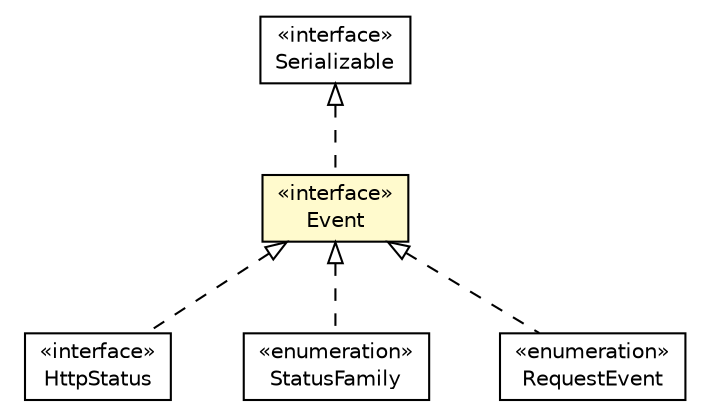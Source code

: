 #!/usr/local/bin/dot
#
# Class diagram 
# Generated by UMLGraph version R5_6-24-gf6e263 (http://www.umlgraph.org/)
#

digraph G {
	edge [fontname="Helvetica",fontsize=10,labelfontname="Helvetica",labelfontsize=10];
	node [fontname="Helvetica",fontsize=10,shape=plaintext];
	nodesep=0.25;
	ranksep=0.5;
	// io.reinert.requestor.core.HttpStatus
	c17010 [label=<<table title="io.reinert.requestor.core.HttpStatus" border="0" cellborder="1" cellspacing="0" cellpadding="2" port="p" href="./HttpStatus.html">
		<tr><td><table border="0" cellspacing="0" cellpadding="1">
<tr><td align="center" balign="center"> &#171;interface&#187; </td></tr>
<tr><td align="center" balign="center"> HttpStatus </td></tr>
		</table></td></tr>
		</table>>, URL="./HttpStatus.html", fontname="Helvetica", fontcolor="black", fontsize=10.0];
	// io.reinert.requestor.core.StatusFamily
	c17058 [label=<<table title="io.reinert.requestor.core.StatusFamily" border="0" cellborder="1" cellspacing="0" cellpadding="2" port="p" href="./StatusFamily.html">
		<tr><td><table border="0" cellspacing="0" cellpadding="1">
<tr><td align="center" balign="center"> &#171;enumeration&#187; </td></tr>
<tr><td align="center" balign="center"> StatusFamily </td></tr>
		</table></td></tr>
		</table>>, URL="./StatusFamily.html", fontname="Helvetica", fontcolor="black", fontsize=10.0];
	// io.reinert.requestor.core.Event
	c17091 [label=<<table title="io.reinert.requestor.core.Event" border="0" cellborder="1" cellspacing="0" cellpadding="2" port="p" bgcolor="lemonChiffon" href="./Event.html">
		<tr><td><table border="0" cellspacing="0" cellpadding="1">
<tr><td align="center" balign="center"> &#171;interface&#187; </td></tr>
<tr><td align="center" balign="center"> Event </td></tr>
		</table></td></tr>
		</table>>, URL="./Event.html", fontname="Helvetica", fontcolor="black", fontsize=10.0];
	// io.reinert.requestor.core.RequestEvent
	c17099 [label=<<table title="io.reinert.requestor.core.RequestEvent" border="0" cellborder="1" cellspacing="0" cellpadding="2" port="p" href="./RequestEvent.html">
		<tr><td><table border="0" cellspacing="0" cellpadding="1">
<tr><td align="center" balign="center"> &#171;enumeration&#187; </td></tr>
<tr><td align="center" balign="center"> RequestEvent </td></tr>
		</table></td></tr>
		</table>>, URL="./RequestEvent.html", fontname="Helvetica", fontcolor="black", fontsize=10.0];
	//io.reinert.requestor.core.HttpStatus implements io.reinert.requestor.core.Event
	c17091:p -> c17010:p [dir=back,arrowtail=empty,style=dashed];
	//io.reinert.requestor.core.StatusFamily implements io.reinert.requestor.core.Event
	c17091:p -> c17058:p [dir=back,arrowtail=empty,style=dashed];
	//io.reinert.requestor.core.Event implements java.io.Serializable
	c17245:p -> c17091:p [dir=back,arrowtail=empty,style=dashed];
	//io.reinert.requestor.core.RequestEvent implements io.reinert.requestor.core.Event
	c17091:p -> c17099:p [dir=back,arrowtail=empty,style=dashed];
	// java.io.Serializable
	c17245 [label=<<table title="java.io.Serializable" border="0" cellborder="1" cellspacing="0" cellpadding="2" port="p" href="http://java.sun.com/j2se/1.4.2/docs/api/java/io/Serializable.html">
		<tr><td><table border="0" cellspacing="0" cellpadding="1">
<tr><td align="center" balign="center"> &#171;interface&#187; </td></tr>
<tr><td align="center" balign="center"> Serializable </td></tr>
		</table></td></tr>
		</table>>, URL="http://java.sun.com/j2se/1.4.2/docs/api/java/io/Serializable.html", fontname="Helvetica", fontcolor="black", fontsize=10.0];
}

